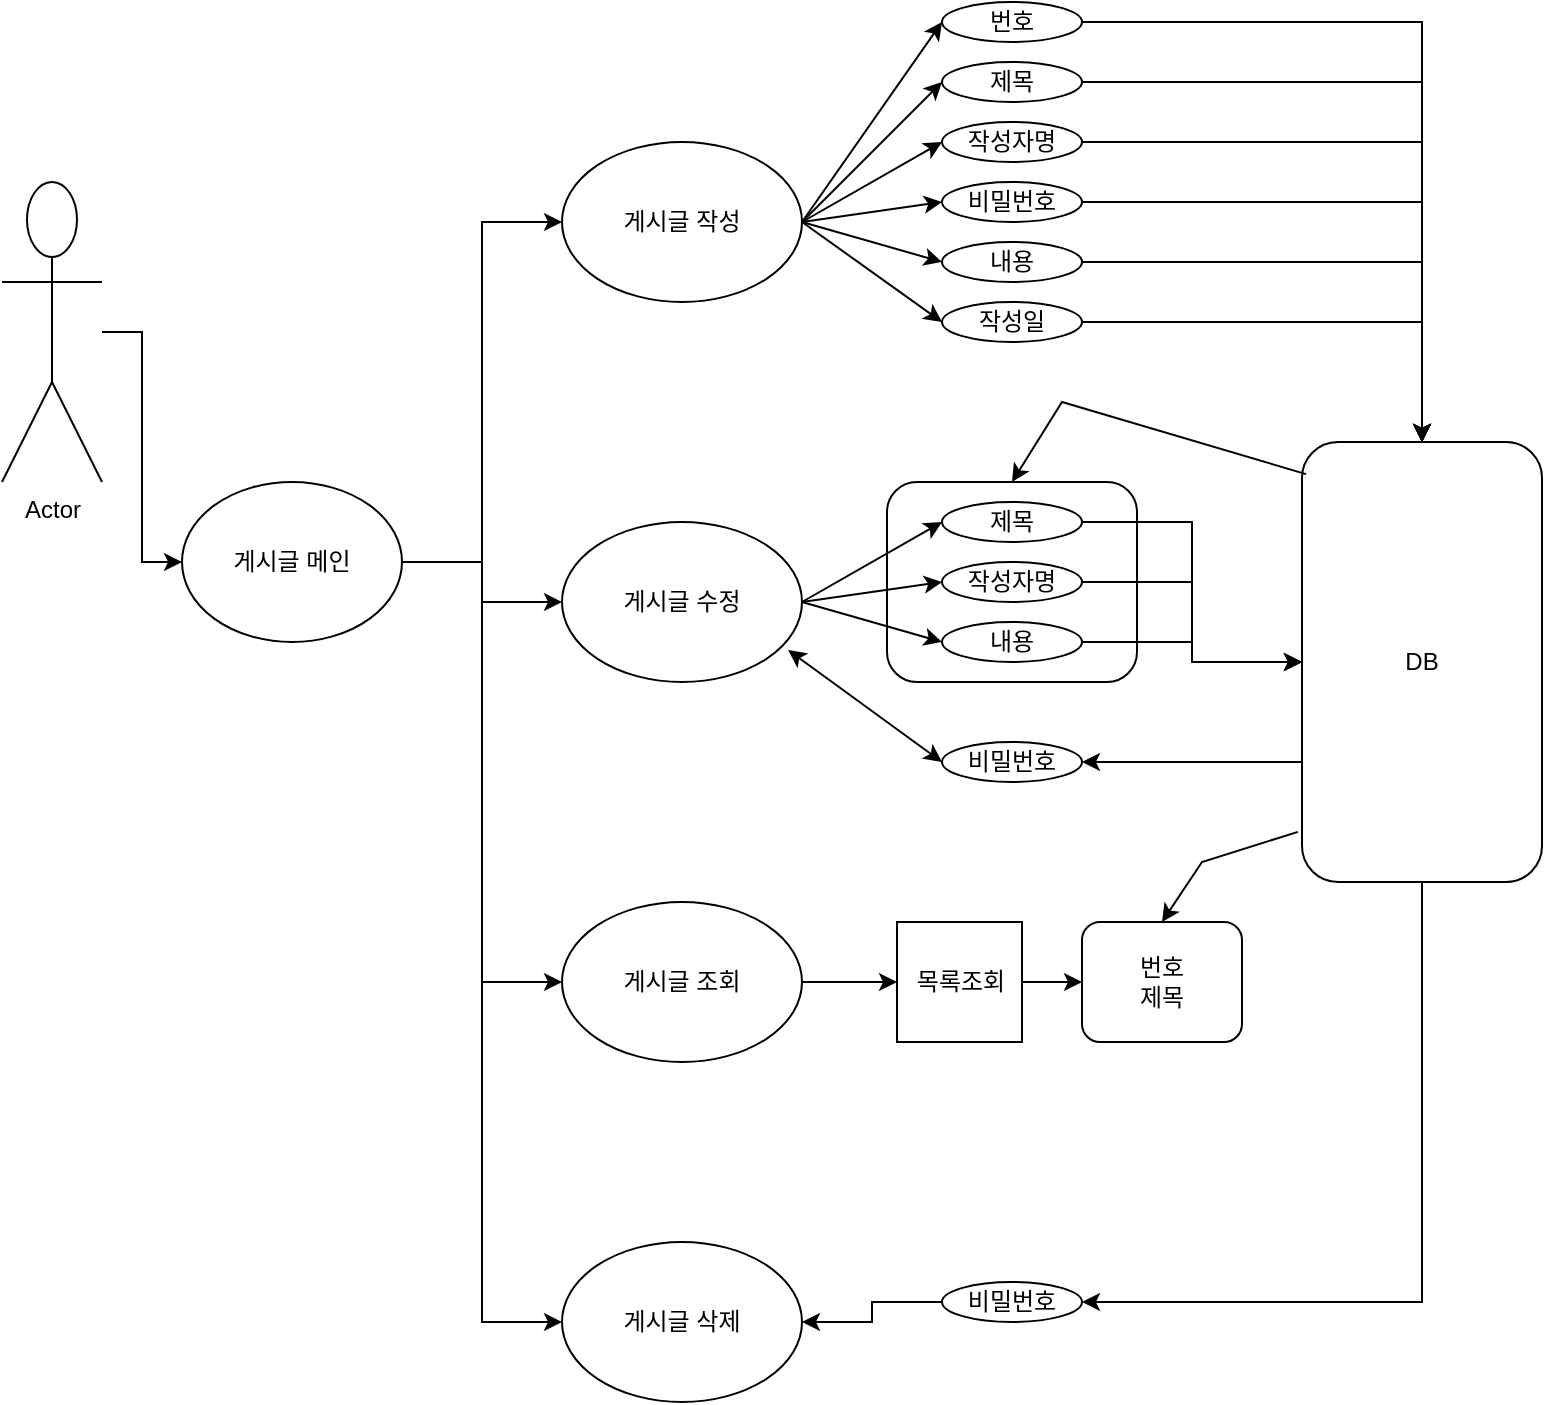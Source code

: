 <mxfile version="22.0.8" type="github">
  <diagram name="페이지-1" id="umG8lfTOHSmbGEVAGGRa">
    <mxGraphModel dx="1434" dy="782" grid="1" gridSize="10" guides="1" tooltips="1" connect="1" arrows="1" fold="1" page="1" pageScale="1" pageWidth="827" pageHeight="1169" math="0" shadow="0">
      <root>
        <mxCell id="0" />
        <mxCell id="1" parent="0" />
        <mxCell id="Lztflo-Xn8A72JylZRge-84" value="" style="rounded=1;whiteSpace=wrap;html=1;" vertex="1" parent="1">
          <mxGeometry x="462.5" y="320" width="125" height="100" as="geometry" />
        </mxCell>
        <mxCell id="Lztflo-Xn8A72JylZRge-14" style="edgeStyle=orthogonalEdgeStyle;rounded=0;orthogonalLoop=1;jettySize=auto;html=1;entryX=0;entryY=0.5;entryDx=0;entryDy=0;" edge="1" parent="1" source="Lztflo-Xn8A72JylZRge-1" target="Lztflo-Xn8A72JylZRge-6">
          <mxGeometry relative="1" as="geometry">
            <mxPoint x="50" y="330" as="sourcePoint" />
          </mxGeometry>
        </mxCell>
        <mxCell id="Lztflo-Xn8A72JylZRge-1" value="Actor" style="shape=umlActor;verticalLabelPosition=bottom;verticalAlign=top;html=1;outlineConnect=0;" vertex="1" parent="1">
          <mxGeometry x="20" y="170" width="50" height="150" as="geometry" />
        </mxCell>
        <mxCell id="Lztflo-Xn8A72JylZRge-68" style="edgeStyle=orthogonalEdgeStyle;rounded=0;orthogonalLoop=1;jettySize=auto;html=1;exitX=1;exitY=0.5;exitDx=0;exitDy=0;entryX=1;entryY=1;entryDx=0;entryDy=0;" edge="1" parent="1" source="Lztflo-Xn8A72JylZRge-2" target="Lztflo-Xn8A72JylZRge-2">
          <mxGeometry relative="1" as="geometry" />
        </mxCell>
        <mxCell id="Lztflo-Xn8A72JylZRge-2" value="게시글 작성" style="ellipse;whiteSpace=wrap;html=1;" vertex="1" parent="1">
          <mxGeometry x="300" y="150" width="120" height="80" as="geometry" />
        </mxCell>
        <mxCell id="Lztflo-Xn8A72JylZRge-90" value="" style="edgeStyle=orthogonalEdgeStyle;rounded=0;orthogonalLoop=1;jettySize=auto;html=1;" edge="1" parent="1" source="Lztflo-Xn8A72JylZRge-3" target="Lztflo-Xn8A72JylZRge-89">
          <mxGeometry relative="1" as="geometry" />
        </mxCell>
        <mxCell id="Lztflo-Xn8A72JylZRge-3" value="게시글 조회" style="ellipse;whiteSpace=wrap;html=1;" vertex="1" parent="1">
          <mxGeometry x="300" y="530" width="120" height="80" as="geometry" />
        </mxCell>
        <mxCell id="Lztflo-Xn8A72JylZRge-4" value="게시글 수정" style="ellipse;whiteSpace=wrap;html=1;" vertex="1" parent="1">
          <mxGeometry x="300" y="340" width="120" height="80" as="geometry" />
        </mxCell>
        <mxCell id="Lztflo-Xn8A72JylZRge-5" value="게시글 삭제" style="ellipse;whiteSpace=wrap;html=1;" vertex="1" parent="1">
          <mxGeometry x="300" y="700" width="120" height="80" as="geometry" />
        </mxCell>
        <mxCell id="Lztflo-Xn8A72JylZRge-8" style="edgeStyle=orthogonalEdgeStyle;rounded=0;orthogonalLoop=1;jettySize=auto;html=1;entryX=0;entryY=0.5;entryDx=0;entryDy=0;exitX=1;exitY=0.5;exitDx=0;exitDy=0;" edge="1" parent="1" source="Lztflo-Xn8A72JylZRge-6" target="Lztflo-Xn8A72JylZRge-2">
          <mxGeometry relative="1" as="geometry" />
        </mxCell>
        <mxCell id="Lztflo-Xn8A72JylZRge-10" style="edgeStyle=orthogonalEdgeStyle;rounded=0;orthogonalLoop=1;jettySize=auto;html=1;entryX=0;entryY=0.5;entryDx=0;entryDy=0;" edge="1" parent="1" source="Lztflo-Xn8A72JylZRge-6" target="Lztflo-Xn8A72JylZRge-4">
          <mxGeometry relative="1" as="geometry" />
        </mxCell>
        <mxCell id="Lztflo-Xn8A72JylZRge-11" style="edgeStyle=orthogonalEdgeStyle;rounded=0;orthogonalLoop=1;jettySize=auto;html=1;entryX=0;entryY=0.5;entryDx=0;entryDy=0;" edge="1" parent="1" source="Lztflo-Xn8A72JylZRge-6" target="Lztflo-Xn8A72JylZRge-3">
          <mxGeometry relative="1" as="geometry" />
        </mxCell>
        <mxCell id="Lztflo-Xn8A72JylZRge-12" style="edgeStyle=orthogonalEdgeStyle;rounded=0;orthogonalLoop=1;jettySize=auto;html=1;entryX=0;entryY=0.5;entryDx=0;entryDy=0;" edge="1" parent="1" source="Lztflo-Xn8A72JylZRge-6" target="Lztflo-Xn8A72JylZRge-5">
          <mxGeometry relative="1" as="geometry" />
        </mxCell>
        <mxCell id="Lztflo-Xn8A72JylZRge-6" value="게시글 메인" style="ellipse;whiteSpace=wrap;html=1;" vertex="1" parent="1">
          <mxGeometry x="110" y="320" width="110" height="80" as="geometry" />
        </mxCell>
        <mxCell id="Lztflo-Xn8A72JylZRge-52" style="edgeStyle=orthogonalEdgeStyle;rounded=0;orthogonalLoop=1;jettySize=auto;html=1;exitX=1;exitY=0.5;exitDx=0;exitDy=0;" edge="1" parent="1" source="Lztflo-Xn8A72JylZRge-15" target="Lztflo-Xn8A72JylZRge-48">
          <mxGeometry relative="1" as="geometry" />
        </mxCell>
        <mxCell id="Lztflo-Xn8A72JylZRge-15" value="번호" style="ellipse;whiteSpace=wrap;html=1;" vertex="1" parent="1">
          <mxGeometry x="490" y="80" width="70" height="20" as="geometry" />
        </mxCell>
        <mxCell id="Lztflo-Xn8A72JylZRge-54" style="edgeStyle=orthogonalEdgeStyle;rounded=0;orthogonalLoop=1;jettySize=auto;html=1;exitX=1;exitY=0.5;exitDx=0;exitDy=0;" edge="1" parent="1" source="Lztflo-Xn8A72JylZRge-17" target="Lztflo-Xn8A72JylZRge-48">
          <mxGeometry relative="1" as="geometry" />
        </mxCell>
        <mxCell id="Lztflo-Xn8A72JylZRge-17" value="제목" style="ellipse;whiteSpace=wrap;html=1;" vertex="1" parent="1">
          <mxGeometry x="490" y="110" width="70" height="20" as="geometry" />
        </mxCell>
        <mxCell id="Lztflo-Xn8A72JylZRge-87" value="" style="edgeStyle=orthogonalEdgeStyle;rounded=0;orthogonalLoop=1;jettySize=auto;html=1;" edge="1" parent="1" source="Lztflo-Xn8A72JylZRge-18" target="Lztflo-Xn8A72JylZRge-48">
          <mxGeometry relative="1" as="geometry" />
        </mxCell>
        <mxCell id="Lztflo-Xn8A72JylZRge-18" value="작성자명" style="ellipse;whiteSpace=wrap;html=1;" vertex="1" parent="1">
          <mxGeometry x="490" y="360" width="70" height="20" as="geometry" />
        </mxCell>
        <mxCell id="Lztflo-Xn8A72JylZRge-56" style="edgeStyle=orthogonalEdgeStyle;rounded=0;orthogonalLoop=1;jettySize=auto;html=1;entryX=0.5;entryY=0;entryDx=0;entryDy=0;" edge="1" parent="1" source="Lztflo-Xn8A72JylZRge-19" target="Lztflo-Xn8A72JylZRge-48">
          <mxGeometry relative="1" as="geometry" />
        </mxCell>
        <mxCell id="Lztflo-Xn8A72JylZRge-19" value="비밀번호" style="ellipse;whiteSpace=wrap;html=1;" vertex="1" parent="1">
          <mxGeometry x="490" y="170" width="70" height="20" as="geometry" />
        </mxCell>
        <mxCell id="Lztflo-Xn8A72JylZRge-59" style="edgeStyle=orthogonalEdgeStyle;rounded=0;orthogonalLoop=1;jettySize=auto;html=1;entryX=0.5;entryY=0;entryDx=0;entryDy=0;" edge="1" parent="1" source="Lztflo-Xn8A72JylZRge-20" target="Lztflo-Xn8A72JylZRge-48">
          <mxGeometry relative="1" as="geometry" />
        </mxCell>
        <mxCell id="Lztflo-Xn8A72JylZRge-20" value="내용" style="ellipse;whiteSpace=wrap;html=1;" vertex="1" parent="1">
          <mxGeometry x="490" y="200" width="70" height="20" as="geometry" />
        </mxCell>
        <mxCell id="Lztflo-Xn8A72JylZRge-60" style="edgeStyle=orthogonalEdgeStyle;rounded=0;orthogonalLoop=1;jettySize=auto;html=1;" edge="1" parent="1" source="Lztflo-Xn8A72JylZRge-21" target="Lztflo-Xn8A72JylZRge-48">
          <mxGeometry relative="1" as="geometry" />
        </mxCell>
        <mxCell id="Lztflo-Xn8A72JylZRge-21" value="작성일" style="ellipse;whiteSpace=wrap;html=1;" vertex="1" parent="1">
          <mxGeometry x="490" y="230" width="70" height="20" as="geometry" />
        </mxCell>
        <mxCell id="Lztflo-Xn8A72JylZRge-80" value="" style="edgeStyle=orthogonalEdgeStyle;rounded=0;orthogonalLoop=1;jettySize=auto;html=1;" edge="1" parent="1" source="Lztflo-Xn8A72JylZRge-22" target="Lztflo-Xn8A72JylZRge-48">
          <mxGeometry relative="1" as="geometry" />
        </mxCell>
        <mxCell id="Lztflo-Xn8A72JylZRge-22" value="제목" style="ellipse;whiteSpace=wrap;html=1;" vertex="1" parent="1">
          <mxGeometry x="490" y="330" width="70" height="20" as="geometry" />
        </mxCell>
        <mxCell id="Lztflo-Xn8A72JylZRge-55" style="edgeStyle=orthogonalEdgeStyle;rounded=0;orthogonalLoop=1;jettySize=auto;html=1;exitX=1;exitY=0.5;exitDx=0;exitDy=0;entryX=0.5;entryY=0;entryDx=0;entryDy=0;" edge="1" parent="1" source="Lztflo-Xn8A72JylZRge-23" target="Lztflo-Xn8A72JylZRge-48">
          <mxGeometry relative="1" as="geometry" />
        </mxCell>
        <mxCell id="Lztflo-Xn8A72JylZRge-23" value="작성자명" style="ellipse;whiteSpace=wrap;html=1;" vertex="1" parent="1">
          <mxGeometry x="490" y="140" width="70" height="20" as="geometry" />
        </mxCell>
        <mxCell id="Lztflo-Xn8A72JylZRge-82" value="" style="edgeStyle=orthogonalEdgeStyle;rounded=0;orthogonalLoop=1;jettySize=auto;html=1;" edge="1" parent="1" source="Lztflo-Xn8A72JylZRge-24" target="Lztflo-Xn8A72JylZRge-48">
          <mxGeometry relative="1" as="geometry" />
        </mxCell>
        <mxCell id="Lztflo-Xn8A72JylZRge-24" value="내용" style="ellipse;whiteSpace=wrap;html=1;" vertex="1" parent="1">
          <mxGeometry x="490" y="390" width="70" height="20" as="geometry" />
        </mxCell>
        <mxCell id="Lztflo-Xn8A72JylZRge-37" value="비밀번호" style="ellipse;whiteSpace=wrap;html=1;" vertex="1" parent="1">
          <mxGeometry x="490" y="450" width="70" height="20" as="geometry" />
        </mxCell>
        <mxCell id="Lztflo-Xn8A72JylZRge-40" value="" style="edgeStyle=orthogonalEdgeStyle;rounded=0;orthogonalLoop=1;jettySize=auto;html=1;" edge="1" parent="1" source="Lztflo-Xn8A72JylZRge-39" target="Lztflo-Xn8A72JylZRge-5">
          <mxGeometry relative="1" as="geometry" />
        </mxCell>
        <mxCell id="Lztflo-Xn8A72JylZRge-39" value="비밀번호" style="ellipse;whiteSpace=wrap;html=1;" vertex="1" parent="1">
          <mxGeometry x="490" y="720" width="70" height="20" as="geometry" />
        </mxCell>
        <mxCell id="Lztflo-Xn8A72JylZRge-49" style="edgeStyle=orthogonalEdgeStyle;rounded=0;orthogonalLoop=1;jettySize=auto;html=1;entryX=1;entryY=0.5;entryDx=0;entryDy=0;" edge="1" parent="1" source="Lztflo-Xn8A72JylZRge-48" target="Lztflo-Xn8A72JylZRge-37">
          <mxGeometry relative="1" as="geometry">
            <Array as="points">
              <mxPoint x="630" y="460" />
              <mxPoint x="630" y="460" />
            </Array>
          </mxGeometry>
        </mxCell>
        <mxCell id="Lztflo-Xn8A72JylZRge-75" style="edgeStyle=orthogonalEdgeStyle;rounded=0;orthogonalLoop=1;jettySize=auto;html=1;entryX=1;entryY=0.5;entryDx=0;entryDy=0;" edge="1" parent="1" source="Lztflo-Xn8A72JylZRge-48" target="Lztflo-Xn8A72JylZRge-39">
          <mxGeometry relative="1" as="geometry">
            <Array as="points">
              <mxPoint x="730" y="730" />
            </Array>
          </mxGeometry>
        </mxCell>
        <mxCell id="Lztflo-Xn8A72JylZRge-48" value="DB" style="rounded=1;whiteSpace=wrap;html=1;" vertex="1" parent="1">
          <mxGeometry x="670" y="300" width="120" height="220" as="geometry" />
        </mxCell>
        <mxCell id="Lztflo-Xn8A72JylZRge-61" value="" style="endArrow=classic;startArrow=classic;html=1;rounded=0;entryX=0;entryY=0.5;entryDx=0;entryDy=0;exitX=0.942;exitY=0.8;exitDx=0;exitDy=0;exitPerimeter=0;" edge="1" parent="1" source="Lztflo-Xn8A72JylZRge-4" target="Lztflo-Xn8A72JylZRge-37">
          <mxGeometry width="50" height="50" relative="1" as="geometry">
            <mxPoint x="320" y="350" as="sourcePoint" />
            <mxPoint x="370" y="300" as="targetPoint" />
          </mxGeometry>
        </mxCell>
        <mxCell id="Lztflo-Xn8A72JylZRge-67" value="" style="endArrow=classic;html=1;rounded=0;entryX=0;entryY=0.5;entryDx=0;entryDy=0;" edge="1" parent="1" target="Lztflo-Xn8A72JylZRge-15">
          <mxGeometry width="50" height="50" relative="1" as="geometry">
            <mxPoint x="420" y="190" as="sourcePoint" />
            <mxPoint x="470" y="140" as="targetPoint" />
          </mxGeometry>
        </mxCell>
        <mxCell id="Lztflo-Xn8A72JylZRge-69" value="" style="endArrow=classic;html=1;rounded=0;entryX=0;entryY=0.5;entryDx=0;entryDy=0;" edge="1" parent="1" target="Lztflo-Xn8A72JylZRge-17">
          <mxGeometry width="50" height="50" relative="1" as="geometry">
            <mxPoint x="420" y="190" as="sourcePoint" />
            <mxPoint x="490" y="90" as="targetPoint" />
          </mxGeometry>
        </mxCell>
        <mxCell id="Lztflo-Xn8A72JylZRge-70" value="" style="endArrow=classic;html=1;rounded=0;entryX=0;entryY=0.5;entryDx=0;entryDy=0;exitX=1;exitY=0.5;exitDx=0;exitDy=0;" edge="1" parent="1" source="Lztflo-Xn8A72JylZRge-2" target="Lztflo-Xn8A72JylZRge-23">
          <mxGeometry width="50" height="50" relative="1" as="geometry">
            <mxPoint x="440" y="210" as="sourcePoint" />
            <mxPoint x="510" y="110" as="targetPoint" />
          </mxGeometry>
        </mxCell>
        <mxCell id="Lztflo-Xn8A72JylZRge-71" value="" style="endArrow=classic;html=1;rounded=0;entryX=0;entryY=0.5;entryDx=0;entryDy=0;exitX=1;exitY=0.5;exitDx=0;exitDy=0;" edge="1" parent="1" source="Lztflo-Xn8A72JylZRge-2" target="Lztflo-Xn8A72JylZRge-19">
          <mxGeometry width="50" height="50" relative="1" as="geometry">
            <mxPoint x="430" y="200" as="sourcePoint" />
            <mxPoint x="500" y="160" as="targetPoint" />
          </mxGeometry>
        </mxCell>
        <mxCell id="Lztflo-Xn8A72JylZRge-72" value="" style="endArrow=classic;html=1;rounded=0;entryX=0;entryY=0.5;entryDx=0;entryDy=0;" edge="1" parent="1" target="Lztflo-Xn8A72JylZRge-20">
          <mxGeometry width="50" height="50" relative="1" as="geometry">
            <mxPoint x="420" y="190" as="sourcePoint" />
            <mxPoint x="500" y="190" as="targetPoint" />
          </mxGeometry>
        </mxCell>
        <mxCell id="Lztflo-Xn8A72JylZRge-73" value="" style="endArrow=classic;html=1;rounded=0;entryX=0;entryY=0.5;entryDx=0;entryDy=0;exitX=1;exitY=0.5;exitDx=0;exitDy=0;" edge="1" parent="1" source="Lztflo-Xn8A72JylZRge-2" target="Lztflo-Xn8A72JylZRge-21">
          <mxGeometry width="50" height="50" relative="1" as="geometry">
            <mxPoint x="430" y="200" as="sourcePoint" />
            <mxPoint x="500" y="220" as="targetPoint" />
          </mxGeometry>
        </mxCell>
        <mxCell id="Lztflo-Xn8A72JylZRge-76" value="" style="endArrow=classic;html=1;rounded=0;entryX=0;entryY=0.5;entryDx=0;entryDy=0;" edge="1" parent="1" target="Lztflo-Xn8A72JylZRge-22">
          <mxGeometry width="50" height="50" relative="1" as="geometry">
            <mxPoint x="420" y="380" as="sourcePoint" />
            <mxPoint x="470" y="330" as="targetPoint" />
          </mxGeometry>
        </mxCell>
        <mxCell id="Lztflo-Xn8A72JylZRge-78" value="" style="endArrow=classic;html=1;rounded=0;entryX=0;entryY=0.5;entryDx=0;entryDy=0;" edge="1" parent="1" target="Lztflo-Xn8A72JylZRge-18">
          <mxGeometry width="50" height="50" relative="1" as="geometry">
            <mxPoint x="420" y="380" as="sourcePoint" />
            <mxPoint x="500" y="350" as="targetPoint" />
          </mxGeometry>
        </mxCell>
        <mxCell id="Lztflo-Xn8A72JylZRge-79" value="" style="endArrow=classic;html=1;rounded=0;entryX=0;entryY=0.5;entryDx=0;entryDy=0;exitX=1;exitY=0.5;exitDx=0;exitDy=0;" edge="1" parent="1" source="Lztflo-Xn8A72JylZRge-4" target="Lztflo-Xn8A72JylZRge-24">
          <mxGeometry width="50" height="50" relative="1" as="geometry">
            <mxPoint x="440" y="400" as="sourcePoint" />
            <mxPoint x="510" y="360" as="targetPoint" />
          </mxGeometry>
        </mxCell>
        <mxCell id="Lztflo-Xn8A72JylZRge-88" value="" style="endArrow=classic;html=1;rounded=0;exitX=0.017;exitY=0.073;exitDx=0;exitDy=0;exitPerimeter=0;entryX=0.5;entryY=0;entryDx=0;entryDy=0;" edge="1" parent="1" source="Lztflo-Xn8A72JylZRge-48" target="Lztflo-Xn8A72JylZRge-84">
          <mxGeometry width="50" height="50" relative="1" as="geometry">
            <mxPoint x="320" y="350" as="sourcePoint" />
            <mxPoint x="370" y="300" as="targetPoint" />
            <Array as="points">
              <mxPoint x="550" y="280" />
            </Array>
          </mxGeometry>
        </mxCell>
        <mxCell id="Lztflo-Xn8A72JylZRge-95" value="" style="edgeStyle=orthogonalEdgeStyle;rounded=0;orthogonalLoop=1;jettySize=auto;html=1;" edge="1" parent="1" source="Lztflo-Xn8A72JylZRge-89" target="Lztflo-Xn8A72JylZRge-94">
          <mxGeometry relative="1" as="geometry" />
        </mxCell>
        <mxCell id="Lztflo-Xn8A72JylZRge-89" value="목록조회" style="whiteSpace=wrap;html=1;" vertex="1" parent="1">
          <mxGeometry x="467.5" y="540" width="62.5" height="60" as="geometry" />
        </mxCell>
        <mxCell id="Lztflo-Xn8A72JylZRge-94" value="번호&lt;br&gt;제목" style="rounded=1;whiteSpace=wrap;html=1;" vertex="1" parent="1">
          <mxGeometry x="560" y="540" width="80" height="60" as="geometry" />
        </mxCell>
        <mxCell id="Lztflo-Xn8A72JylZRge-98" value="" style="endArrow=classic;html=1;rounded=0;entryX=0.5;entryY=0;entryDx=0;entryDy=0;exitX=-0.017;exitY=0.886;exitDx=0;exitDy=0;exitPerimeter=0;" edge="1" parent="1" source="Lztflo-Xn8A72JylZRge-48" target="Lztflo-Xn8A72JylZRge-94">
          <mxGeometry width="50" height="50" relative="1" as="geometry">
            <mxPoint x="320" y="550" as="sourcePoint" />
            <mxPoint x="370" y="500" as="targetPoint" />
            <Array as="points">
              <mxPoint x="620" y="510" />
            </Array>
          </mxGeometry>
        </mxCell>
      </root>
    </mxGraphModel>
  </diagram>
</mxfile>
